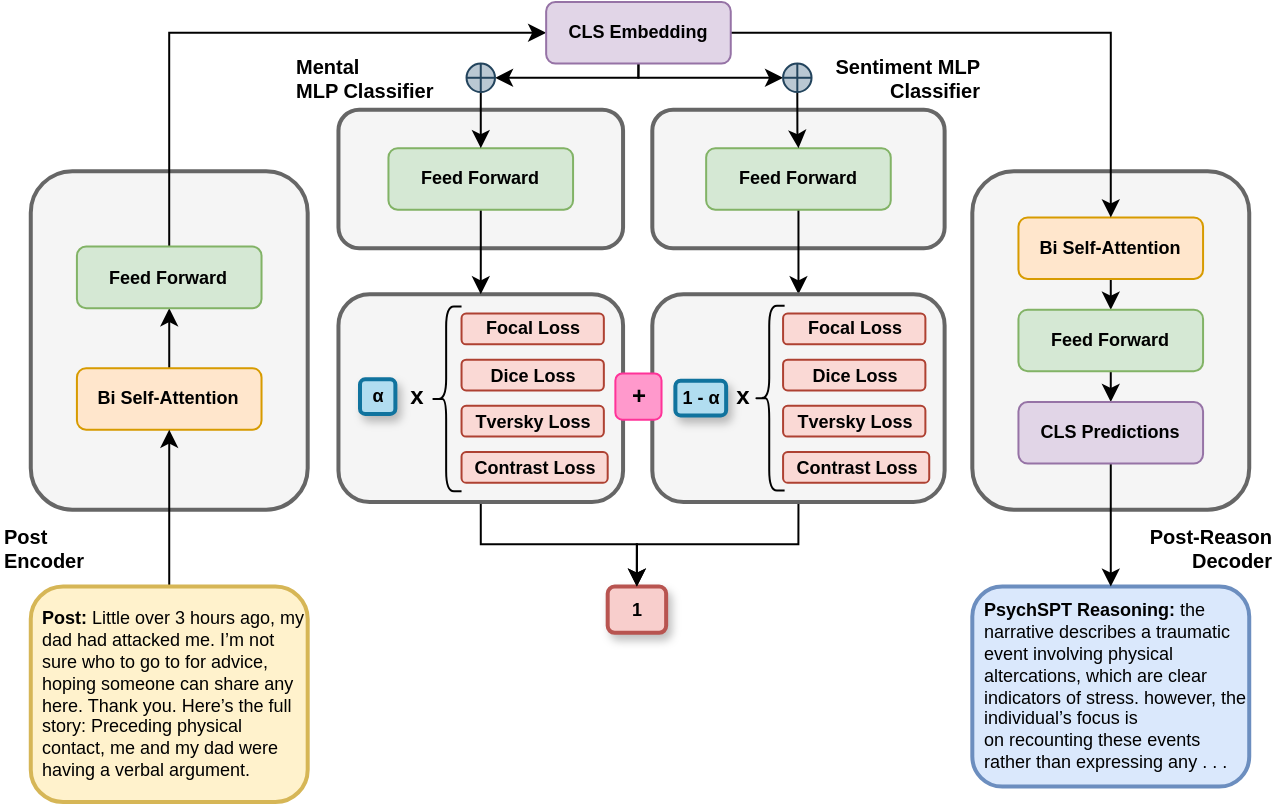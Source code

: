 <mxfile version="24.7.12">
  <diagram name="Page-1" id="V2Y9w8Q7OXL4D91_47jf">
    <mxGraphModel dx="1195" dy="615" grid="1" gridSize="10" guides="1" tooltips="1" connect="1" arrows="1" fold="1" page="1" pageScale="1" pageWidth="850" pageHeight="1100" math="0" shadow="0">
      <root>
        <mxCell id="0" />
        <mxCell id="1" parent="0" />
        <mxCell id="wINoqXI8IFZt5754YuIS-112" value="" style="group;fontSize=11;" vertex="1" connectable="0" parent="1">
          <mxGeometry x="10" y="20" width="638.46" height="400" as="geometry" />
        </mxCell>
        <mxCell id="wINoqXI8IFZt5754YuIS-2" value="&lt;b style=&quot;font-size: 9px;&quot;&gt;PsychSPT Reasoning:&lt;/b&gt;&amp;nbsp;&lt;span style=&quot;background-color: initial; font-size: 9px;&quot;&gt;the narrative describes a traumatic event involving physical altercations,&amp;nbsp;&lt;/span&gt;&lt;span style=&quot;background-color: initial; font-size: 9px;&quot;&gt;which are clear indicators of stress. however, the individual’s focus is on&amp;nbsp;&lt;/span&gt;&lt;span style=&quot;background-color: initial; font-size: 9px;&quot;&gt;recounting these events rather than expressing any . . .&lt;/span&gt;" style="rounded=1;align=left;collapsible=0;glass=0;shadow=0;strokeWidth=2;fillColor=#dae8fc;strokeColor=#6c8ebf;whiteSpace=wrap;html=1;spacingTop=0;spacingLeft=4;fontSize=9;" vertex="1" parent="wINoqXI8IFZt5754YuIS-112">
          <mxGeometry x="486.153" y="292.308" width="138.461" height="100" as="geometry">
            <mxRectangle x="70" y="190" width="1310" height="30" as="alternateBounds" />
          </mxGeometry>
        </mxCell>
        <mxCell id="wINoqXI8IFZt5754YuIS-3" value="&lt;b style=&quot;font-size: 9px;&quot;&gt;1&lt;/b&gt;" style="rounded=1;align=center;collapsible=0;glass=0;shadow=1;strokeWidth=2;fillColor=#f8cecc;strokeColor=#b85450;whiteSpace=wrap;html=1;fontSize=9;" vertex="1" parent="wINoqXI8IFZt5754YuIS-112">
          <mxGeometry x="303.845" y="292.308" width="29.231" height="23.077" as="geometry">
            <mxRectangle x="70" y="190" width="1310" height="30" as="alternateBounds" />
          </mxGeometry>
        </mxCell>
        <mxCell id="wINoqXI8IFZt5754YuIS-4" value="" style="rounded=1;whiteSpace=wrap;html=1;fillColor=#f5f5f5;fontColor=#333333;strokeColor=#666666;strokeWidth=2;" vertex="1" parent="wINoqXI8IFZt5754YuIS-112">
          <mxGeometry x="15.385" y="84.615" width="138.461" height="169.231" as="geometry" />
        </mxCell>
        <mxCell id="wINoqXI8IFZt5754YuIS-6" value="" style="rounded=1;whiteSpace=wrap;html=1;fillColor=#f5f5f5;fontColor=#333333;strokeColor=#666666;strokeWidth=2;" vertex="1" parent="wINoqXI8IFZt5754YuIS-112">
          <mxGeometry x="486.153" y="84.615" width="138.461" height="169.231" as="geometry" />
        </mxCell>
        <mxCell id="wINoqXI8IFZt5754YuIS-7" value="Post&amp;nbsp;&lt;div style=&quot;font-size: 10px;&quot;&gt;Encoder&lt;/div&gt;" style="text;strokeColor=none;align=left;fillColor=none;html=1;verticalAlign=middle;whiteSpace=wrap;rounded=0;fontStyle=1;fontSize=10;" vertex="1" parent="wINoqXI8IFZt5754YuIS-112">
          <mxGeometry y="261.538" width="76.923" height="23.077" as="geometry" />
        </mxCell>
        <mxCell id="wINoqXI8IFZt5754YuIS-8" value="Mental&amp;nbsp;&lt;div style=&quot;font-size: 10px;&quot;&gt;MLP Classifier&lt;/div&gt;" style="text;strokeColor=none;align=left;fillColor=none;html=1;verticalAlign=middle;whiteSpace=wrap;rounded=0;fontStyle=1;fontSize=10;" vertex="1" parent="wINoqXI8IFZt5754YuIS-112">
          <mxGeometry x="146.153" y="26.346" width="84.615" height="23.077" as="geometry" />
        </mxCell>
        <mxCell id="wINoqXI8IFZt5754YuIS-9" value="Post-Reason Decoder" style="text;strokeColor=none;align=right;fillColor=none;html=1;verticalAlign=middle;whiteSpace=wrap;rounded=0;fontStyle=1;fontSize=10;" vertex="1" parent="wINoqXI8IFZt5754YuIS-112">
          <mxGeometry x="538.46" y="261.538" width="100.0" height="23.077" as="geometry" />
        </mxCell>
        <mxCell id="wINoqXI8IFZt5754YuIS-102" style="edgeStyle=orthogonalEdgeStyle;rounded=0;orthogonalLoop=1;jettySize=auto;html=1;exitX=0.5;exitY=0;exitDx=0;exitDy=0;entryX=0.5;entryY=1;entryDx=0;entryDy=0;" edge="1" parent="wINoqXI8IFZt5754YuIS-112" source="wINoqXI8IFZt5754YuIS-10" target="wINoqXI8IFZt5754YuIS-12">
          <mxGeometry relative="1" as="geometry" />
        </mxCell>
        <mxCell id="wINoqXI8IFZt5754YuIS-10" value="&lt;b style=&quot;font-size: 9px;&quot;&gt;Bi Self-Attention&lt;/b&gt;" style="rounded=1;whiteSpace=wrap;html=1;fillColor=#ffe6cc;strokeColor=#d79b00;fontSize=9;" vertex="1" parent="wINoqXI8IFZt5754YuIS-112">
          <mxGeometry x="38.461" y="183.077" width="92.307" height="30.769" as="geometry" />
        </mxCell>
        <mxCell id="wINoqXI8IFZt5754YuIS-104" style="edgeStyle=orthogonalEdgeStyle;rounded=0;orthogonalLoop=1;jettySize=auto;html=1;exitX=0.5;exitY=0;exitDx=0;exitDy=0;entryX=0;entryY=0.5;entryDx=0;entryDy=0;" edge="1" parent="wINoqXI8IFZt5754YuIS-112" source="wINoqXI8IFZt5754YuIS-12" target="wINoqXI8IFZt5754YuIS-80">
          <mxGeometry relative="1" as="geometry" />
        </mxCell>
        <mxCell id="wINoqXI8IFZt5754YuIS-12" value="&lt;b style=&quot;font-size: 9px;&quot;&gt;Feed Forward&lt;/b&gt;" style="rounded=1;whiteSpace=wrap;html=1;fillColor=#d5e8d4;strokeColor=#82b366;fontSize=9;" vertex="1" parent="wINoqXI8IFZt5754YuIS-112">
          <mxGeometry x="38.461" y="122.308" width="92.307" height="30.769" as="geometry" />
        </mxCell>
        <mxCell id="wINoqXI8IFZt5754YuIS-63" style="edgeStyle=orthogonalEdgeStyle;rounded=0;orthogonalLoop=1;jettySize=auto;html=1;exitX=0.5;exitY=1;exitDx=0;exitDy=0;entryX=0.5;entryY=0;entryDx=0;entryDy=0;" edge="1" parent="wINoqXI8IFZt5754YuIS-112" source="wINoqXI8IFZt5754YuIS-13" target="wINoqXI8IFZt5754YuIS-14">
          <mxGeometry relative="1" as="geometry" />
        </mxCell>
        <mxCell id="wINoqXI8IFZt5754YuIS-13" value="&lt;b style=&quot;font-size: 9px;&quot;&gt;Bi Self-Attention&lt;/b&gt;" style="rounded=1;whiteSpace=wrap;html=1;fillColor=#ffe6cc;strokeColor=#d79b00;fontSize=9;" vertex="1" parent="wINoqXI8IFZt5754YuIS-112">
          <mxGeometry x="509.23" y="107.692" width="92.307" height="30.769" as="geometry" />
        </mxCell>
        <mxCell id="wINoqXI8IFZt5754YuIS-94" style="edgeStyle=orthogonalEdgeStyle;rounded=0;orthogonalLoop=1;jettySize=auto;html=1;exitX=0.5;exitY=1;exitDx=0;exitDy=0;entryX=0.5;entryY=0;entryDx=0;entryDy=0;" edge="1" parent="wINoqXI8IFZt5754YuIS-112" source="wINoqXI8IFZt5754YuIS-14" target="wINoqXI8IFZt5754YuIS-15">
          <mxGeometry relative="1" as="geometry" />
        </mxCell>
        <mxCell id="wINoqXI8IFZt5754YuIS-14" value="&lt;b style=&quot;font-size: 9px;&quot;&gt;Feed Forward&lt;/b&gt;" style="rounded=1;whiteSpace=wrap;html=1;fillColor=#d5e8d4;strokeColor=#82b366;fontSize=9;" vertex="1" parent="wINoqXI8IFZt5754YuIS-112">
          <mxGeometry x="509.23" y="153.846" width="92.307" height="30.769" as="geometry" />
        </mxCell>
        <mxCell id="wINoqXI8IFZt5754YuIS-111" style="edgeStyle=orthogonalEdgeStyle;rounded=0;orthogonalLoop=1;jettySize=auto;html=1;exitX=0.5;exitY=1;exitDx=0;exitDy=0;entryX=0.5;entryY=0;entryDx=0;entryDy=0;" edge="1" parent="wINoqXI8IFZt5754YuIS-112" source="wINoqXI8IFZt5754YuIS-15" target="wINoqXI8IFZt5754YuIS-2">
          <mxGeometry relative="1" as="geometry" />
        </mxCell>
        <mxCell id="wINoqXI8IFZt5754YuIS-15" value="&lt;b style=&quot;font-size: 9px;&quot;&gt;CLS Predictions&lt;/b&gt;" style="rounded=1;whiteSpace=wrap;html=1;fillColor=#e1d5e7;strokeColor=#9673a6;fontSize=9;" vertex="1" parent="wINoqXI8IFZt5754YuIS-112">
          <mxGeometry x="509.23" y="200" width="92.307" height="30.769" as="geometry" />
        </mxCell>
        <mxCell id="wINoqXI8IFZt5754YuIS-19" value="" style="rounded=1;whiteSpace=wrap;html=1;fillColor=#f5f5f5;fontColor=#333333;strokeColor=#666666;strokeWidth=2;" vertex="1" parent="wINoqXI8IFZt5754YuIS-112">
          <mxGeometry x="326.153" y="53.846" width="146.153" height="69.231" as="geometry" />
        </mxCell>
        <mxCell id="wINoqXI8IFZt5754YuIS-93" style="edgeStyle=orthogonalEdgeStyle;rounded=0;orthogonalLoop=1;jettySize=auto;html=1;exitX=0.5;exitY=1;exitDx=0;exitDy=0;entryX=0.5;entryY=0;entryDx=0;entryDy=0;" edge="1" parent="wINoqXI8IFZt5754YuIS-112" source="wINoqXI8IFZt5754YuIS-20" target="wINoqXI8IFZt5754YuIS-37">
          <mxGeometry relative="1" as="geometry" />
        </mxCell>
        <mxCell id="wINoqXI8IFZt5754YuIS-20" value="&lt;b style=&quot;font-size: 9px;&quot;&gt;Feed Forward&lt;/b&gt;" style="rounded=1;whiteSpace=wrap;html=1;fillColor=#d5e8d4;strokeColor=#82b366;fontSize=9;" vertex="1" parent="wINoqXI8IFZt5754YuIS-112">
          <mxGeometry x="353.076" y="73.077" width="92.307" height="30.769" as="geometry" />
        </mxCell>
        <mxCell id="wINoqXI8IFZt5754YuIS-21" value="Sentiment MLP Classifier" style="text;strokeColor=none;align=right;fillColor=none;html=1;verticalAlign=middle;whiteSpace=wrap;rounded=0;fontStyle=1;fontSize=10;" vertex="1" parent="wINoqXI8IFZt5754YuIS-112">
          <mxGeometry x="415.384" y="26.346" width="76.923" height="23.077" as="geometry" />
        </mxCell>
        <mxCell id="wINoqXI8IFZt5754YuIS-109" style="edgeStyle=orthogonalEdgeStyle;rounded=0;orthogonalLoop=1;jettySize=auto;html=1;exitX=0.5;exitY=1;exitDx=0;exitDy=0;entryX=0.5;entryY=0;entryDx=0;entryDy=0;" edge="1" parent="wINoqXI8IFZt5754YuIS-112" source="wINoqXI8IFZt5754YuIS-32" target="wINoqXI8IFZt5754YuIS-3">
          <mxGeometry relative="1" as="geometry" />
        </mxCell>
        <mxCell id="wINoqXI8IFZt5754YuIS-32" value="" style="rounded=1;whiteSpace=wrap;html=1;fillColor=#f5f5f5;fontColor=#333333;strokeColor=#666666;strokeWidth=2;" vertex="1" parent="wINoqXI8IFZt5754YuIS-112">
          <mxGeometry x="169.23" y="146.154" width="142.307" height="103.846" as="geometry" />
        </mxCell>
        <mxCell id="wINoqXI8IFZt5754YuIS-33" value="&lt;b style=&quot;font-size: 9px;&quot;&gt;Focal Loss&lt;/b&gt;" style="rounded=1;whiteSpace=wrap;html=1;fillColor=#fad9d5;strokeColor=#ae4132;fontSize=9;" vertex="1" parent="wINoqXI8IFZt5754YuIS-112">
          <mxGeometry x="230.769" y="155.769" width="71.154" height="15.385" as="geometry" />
        </mxCell>
        <mxCell id="wINoqXI8IFZt5754YuIS-34" value="&lt;b style=&quot;font-size: 9px;&quot;&gt;Dice Loss&lt;/b&gt;" style="rounded=1;whiteSpace=wrap;html=1;fillColor=#fad9d5;strokeColor=#ae4132;fontSize=9;" vertex="1" parent="wINoqXI8IFZt5754YuIS-112">
          <mxGeometry x="230.769" y="178.846" width="71.154" height="15.385" as="geometry" />
        </mxCell>
        <mxCell id="wINoqXI8IFZt5754YuIS-35" value="&lt;b style=&quot;font-size: 9px;&quot;&gt;Tversky Loss&lt;/b&gt;" style="rounded=1;whiteSpace=wrap;html=1;fillColor=#fad9d5;strokeColor=#ae4132;fontSize=9;" vertex="1" parent="wINoqXI8IFZt5754YuIS-112">
          <mxGeometry x="230.769" y="201.923" width="71.154" height="15.385" as="geometry" />
        </mxCell>
        <mxCell id="wINoqXI8IFZt5754YuIS-36" value="&lt;b style=&quot;font-size: 9px;&quot;&gt;Contrast Loss&lt;/b&gt;" style="rounded=1;whiteSpace=wrap;html=1;fillColor=#fad9d5;strokeColor=#ae4132;fontSize=9;" vertex="1" parent="wINoqXI8IFZt5754YuIS-112">
          <mxGeometry x="230.769" y="225" width="73.077" height="15.385" as="geometry" />
        </mxCell>
        <mxCell id="wINoqXI8IFZt5754YuIS-110" style="edgeStyle=orthogonalEdgeStyle;rounded=0;orthogonalLoop=1;jettySize=auto;html=1;exitX=0.5;exitY=1;exitDx=0;exitDy=0;" edge="1" parent="wINoqXI8IFZt5754YuIS-112" source="wINoqXI8IFZt5754YuIS-37" target="wINoqXI8IFZt5754YuIS-3">
          <mxGeometry relative="1" as="geometry" />
        </mxCell>
        <mxCell id="wINoqXI8IFZt5754YuIS-37" value="" style="rounded=1;whiteSpace=wrap;html=1;fillColor=#f5f5f5;fontColor=#333333;strokeColor=#666666;strokeWidth=2;" vertex="1" parent="wINoqXI8IFZt5754YuIS-112">
          <mxGeometry x="326.153" y="146.154" width="146.153" height="103.846" as="geometry" />
        </mxCell>
        <mxCell id="wINoqXI8IFZt5754YuIS-38" value="&lt;b style=&quot;font-size: 9px;&quot;&gt;Focal Loss&lt;/b&gt;" style="rounded=1;whiteSpace=wrap;html=1;fillColor=#fad9d5;strokeColor=#ae4132;fontSize=9;" vertex="1" parent="wINoqXI8IFZt5754YuIS-112">
          <mxGeometry x="391.538" y="155.769" width="71.154" height="15.385" as="geometry" />
        </mxCell>
        <mxCell id="wINoqXI8IFZt5754YuIS-39" value="&lt;b style=&quot;font-size: 9px;&quot;&gt;Dice Loss&lt;/b&gt;" style="rounded=1;whiteSpace=wrap;html=1;fillColor=#fad9d5;strokeColor=#ae4132;fontSize=9;" vertex="1" parent="wINoqXI8IFZt5754YuIS-112">
          <mxGeometry x="391.538" y="178.846" width="71.154" height="15.385" as="geometry" />
        </mxCell>
        <mxCell id="wINoqXI8IFZt5754YuIS-40" value="&lt;b style=&quot;font-size: 9px;&quot;&gt;Tversky Loss&lt;/b&gt;" style="rounded=1;whiteSpace=wrap;html=1;fillColor=#fad9d5;strokeColor=#ae4132;fontSize=9;" vertex="1" parent="wINoqXI8IFZt5754YuIS-112">
          <mxGeometry x="391.538" y="201.923" width="71.154" height="15.385" as="geometry" />
        </mxCell>
        <mxCell id="wINoqXI8IFZt5754YuIS-41" value="&lt;b style=&quot;font-size: 9px;&quot;&gt;Contrast Loss&lt;/b&gt;" style="rounded=1;whiteSpace=wrap;html=1;fillColor=#fad9d5;strokeColor=#ae4132;fontSize=9;" vertex="1" parent="wINoqXI8IFZt5754YuIS-112">
          <mxGeometry x="391.538" y="225" width="73.077" height="15.385" as="geometry" />
        </mxCell>
        <mxCell id="wINoqXI8IFZt5754YuIS-42" value="&lt;b style=&quot;font-size: 9px;&quot;&gt;α&lt;/b&gt;" style="rounded=1;align=center;collapsible=0;glass=0;shadow=1;strokeWidth=2;fillColor=#b1ddf0;strokeColor=#10739e;whiteSpace=wrap;html=1;fontSize=9;" vertex="1" parent="wINoqXI8IFZt5754YuIS-112">
          <mxGeometry x="180.0" y="188.654" width="17.692" height="17.308" as="geometry">
            <mxRectangle x="70" y="190" width="1310" height="30" as="alternateBounds" />
          </mxGeometry>
        </mxCell>
        <mxCell id="wINoqXI8IFZt5754YuIS-43" value="&lt;b style=&quot;font-size: 9px;&quot;&gt;1 - α&lt;/b&gt;" style="rounded=1;align=center;collapsible=0;glass=0;shadow=1;strokeWidth=2;fillColor=#b1ddf0;strokeColor=#10739e;whiteSpace=wrap;html=1;fontSize=9;" vertex="1" parent="wINoqXI8IFZt5754YuIS-112">
          <mxGeometry x="337.691" y="189.423" width="25.385" height="17.308" as="geometry">
            <mxRectangle x="70" y="190" width="1310" height="30" as="alternateBounds" />
          </mxGeometry>
        </mxCell>
        <mxCell id="wINoqXI8IFZt5754YuIS-45" value="x" style="text;strokeColor=none;align=center;fillColor=none;html=1;verticalAlign=middle;whiteSpace=wrap;rounded=0;fontStyle=1;fontSize=12;" vertex="1" parent="wINoqXI8IFZt5754YuIS-112">
          <mxGeometry x="359.999" y="185.769" width="23.077" height="23.077" as="geometry" />
        </mxCell>
        <mxCell id="wINoqXI8IFZt5754YuIS-46" value="x" style="text;strokeColor=none;align=center;fillColor=none;html=1;verticalAlign=middle;whiteSpace=wrap;rounded=0;fontStyle=1;fontSize=12;" vertex="1" parent="wINoqXI8IFZt5754YuIS-112">
          <mxGeometry x="196.923" y="185.769" width="23.077" height="23.077" as="geometry" />
        </mxCell>
        <mxCell id="wINoqXI8IFZt5754YuIS-49" value="" style="rounded=1;whiteSpace=wrap;html=1;fillColor=#f5f5f5;fontColor=#333333;strokeColor=#666666;strokeWidth=2;" vertex="1" parent="wINoqXI8IFZt5754YuIS-112">
          <mxGeometry x="169.23" y="53.846" width="142.307" height="69.231" as="geometry" />
        </mxCell>
        <mxCell id="wINoqXI8IFZt5754YuIS-74" style="edgeStyle=orthogonalEdgeStyle;rounded=0;orthogonalLoop=1;jettySize=auto;html=1;exitX=0.5;exitY=1;exitDx=0;exitDy=0;entryX=0.5;entryY=0;entryDx=0;entryDy=0;" edge="1" parent="wINoqXI8IFZt5754YuIS-112" source="wINoqXI8IFZt5754YuIS-50" target="wINoqXI8IFZt5754YuIS-32">
          <mxGeometry relative="1" as="geometry" />
        </mxCell>
        <mxCell id="wINoqXI8IFZt5754YuIS-50" value="&lt;b style=&quot;font-size: 9px;&quot;&gt;Feed Forward&lt;/b&gt;" style="rounded=1;whiteSpace=wrap;html=1;fillColor=#d5e8d4;strokeColor=#82b366;fontSize=9;" vertex="1" parent="wINoqXI8IFZt5754YuIS-112">
          <mxGeometry x="194.23" y="73.077" width="92.307" height="30.769" as="geometry" />
        </mxCell>
        <mxCell id="wINoqXI8IFZt5754YuIS-72" value="+" style="text;strokeColor=#FF3399;align=center;fillColor=#FF99CC;html=1;verticalAlign=middle;whiteSpace=wrap;rounded=1;fontStyle=1;fontSize=12;" vertex="1" parent="wINoqXI8IFZt5754YuIS-112">
          <mxGeometry x="307.692" y="185.769" width="23.077" height="23.077" as="geometry" />
        </mxCell>
        <mxCell id="wINoqXI8IFZt5754YuIS-77" value="" style="shape=curlyBracket;whiteSpace=wrap;html=1;rounded=1;labelPosition=left;verticalLabelPosition=middle;align=right;verticalAlign=middle;" vertex="1" parent="wINoqXI8IFZt5754YuIS-112">
          <mxGeometry x="215.384" y="152.308" width="15.385" height="92.308" as="geometry" />
        </mxCell>
        <mxCell id="wINoqXI8IFZt5754YuIS-78" value="" style="shape=curlyBracket;whiteSpace=wrap;html=1;rounded=1;labelPosition=left;verticalLabelPosition=middle;align=right;verticalAlign=middle;" vertex="1" parent="wINoqXI8IFZt5754YuIS-112">
          <mxGeometry x="376.922" y="151.923" width="15.385" height="92.308" as="geometry" />
        </mxCell>
        <mxCell id="wINoqXI8IFZt5754YuIS-82" style="edgeStyle=orthogonalEdgeStyle;rounded=0;orthogonalLoop=1;jettySize=auto;html=1;exitX=1;exitY=0.5;exitDx=0;exitDy=0;entryX=0.5;entryY=0;entryDx=0;entryDy=0;" edge="1" parent="wINoqXI8IFZt5754YuIS-112" source="wINoqXI8IFZt5754YuIS-80" target="wINoqXI8IFZt5754YuIS-13">
          <mxGeometry relative="1" as="geometry" />
        </mxCell>
        <mxCell id="wINoqXI8IFZt5754YuIS-88" style="edgeStyle=orthogonalEdgeStyle;rounded=0;orthogonalLoop=1;jettySize=auto;html=1;exitX=0.5;exitY=1;exitDx=0;exitDy=0;entryX=1;entryY=0.5;entryDx=0;entryDy=0;" edge="1" parent="wINoqXI8IFZt5754YuIS-112" source="wINoqXI8IFZt5754YuIS-80" target="wINoqXI8IFZt5754YuIS-85">
          <mxGeometry relative="1" as="geometry">
            <Array as="points">
              <mxPoint x="319.23" y="37.692" />
            </Array>
          </mxGeometry>
        </mxCell>
        <mxCell id="wINoqXI8IFZt5754YuIS-91" style="edgeStyle=orthogonalEdgeStyle;rounded=0;orthogonalLoop=1;jettySize=auto;html=1;exitX=0.5;exitY=1;exitDx=0;exitDy=0;entryX=0;entryY=0.5;entryDx=0;entryDy=0;" edge="1" parent="wINoqXI8IFZt5754YuIS-112" source="wINoqXI8IFZt5754YuIS-80" target="wINoqXI8IFZt5754YuIS-90">
          <mxGeometry relative="1" as="geometry">
            <Array as="points">
              <mxPoint x="319.23" y="37.692" />
            </Array>
          </mxGeometry>
        </mxCell>
        <mxCell id="wINoqXI8IFZt5754YuIS-80" value="&lt;b style=&quot;font-size: 9px;&quot;&gt;CLS Embedding&lt;/b&gt;" style="rounded=1;whiteSpace=wrap;html=1;fillColor=#e1d5e7;strokeColor=#9673a6;fontSize=9;" vertex="1" parent="wINoqXI8IFZt5754YuIS-112">
          <mxGeometry x="273.076" width="92.307" height="30.769" as="geometry" />
        </mxCell>
        <mxCell id="wINoqXI8IFZt5754YuIS-89" style="edgeStyle=orthogonalEdgeStyle;rounded=0;orthogonalLoop=1;jettySize=auto;html=1;exitX=0.5;exitY=1;exitDx=0;exitDy=0;entryX=0.5;entryY=0;entryDx=0;entryDy=0;" edge="1" parent="wINoqXI8IFZt5754YuIS-112" source="wINoqXI8IFZt5754YuIS-85" target="wINoqXI8IFZt5754YuIS-50">
          <mxGeometry relative="1" as="geometry" />
        </mxCell>
        <mxCell id="wINoqXI8IFZt5754YuIS-85" value="" style="shape=orEllipse;whiteSpace=wrap;html=1;backgroundOutline=1;fillColor=#bac8d3;strokeColor=#23445d;strokeWidth=1;perimeter=ellipsePerimeter;" vertex="1" parent="wINoqXI8IFZt5754YuIS-112">
          <mxGeometry x="233.269" y="30.769" width="14.231" height="14.231" as="geometry" />
        </mxCell>
        <mxCell id="wINoqXI8IFZt5754YuIS-92" style="edgeStyle=orthogonalEdgeStyle;rounded=0;orthogonalLoop=1;jettySize=auto;html=1;exitX=0.5;exitY=1;exitDx=0;exitDy=0;" edge="1" parent="wINoqXI8IFZt5754YuIS-112" source="wINoqXI8IFZt5754YuIS-90" target="wINoqXI8IFZt5754YuIS-20">
          <mxGeometry relative="1" as="geometry" />
        </mxCell>
        <mxCell id="wINoqXI8IFZt5754YuIS-90" value="" style="shape=orEllipse;whiteSpace=wrap;html=1;backgroundOutline=1;fillColor=#bac8d3;strokeColor=#23445d;strokeWidth=1;perimeter=ellipsePerimeter;" vertex="1" parent="wINoqXI8IFZt5754YuIS-112">
          <mxGeometry x="391.538" y="30.769" width="14.231" height="14.231" as="geometry" />
        </mxCell>
        <mxCell id="wINoqXI8IFZt5754YuIS-101" style="edgeStyle=orthogonalEdgeStyle;rounded=0;orthogonalLoop=1;jettySize=auto;html=1;exitX=0.5;exitY=0;exitDx=0;exitDy=0;entryX=0.5;entryY=1;entryDx=0;entryDy=0;" edge="1" parent="wINoqXI8IFZt5754YuIS-112" source="wINoqXI8IFZt5754YuIS-100" target="wINoqXI8IFZt5754YuIS-10">
          <mxGeometry relative="1" as="geometry" />
        </mxCell>
        <mxCell id="wINoqXI8IFZt5754YuIS-100" value="&lt;b style=&quot;font-size: 9px;&quot;&gt;Post:&lt;/b&gt;&amp;nbsp;Little over 3 hours ago, my dad had attacked me. I’m not sure who to go to&amp;nbsp;for advice, hoping someone can share any here. Thank you. Here’s the full story:&amp;nbsp;Preceding physical contact, me and my dad were having a verbal argument.&amp;nbsp;" style="rounded=1;align=left;collapsible=0;glass=0;shadow=0;strokeWidth=2;fillColor=#fff2cc;strokeColor=#d6b656;whiteSpace=wrap;html=1;spacingLeft=4;textShadow=0;fontSize=9;" vertex="1" parent="wINoqXI8IFZt5754YuIS-112">
          <mxGeometry x="15.385" y="292.308" width="138.461" height="107.692" as="geometry">
            <mxRectangle x="70" y="190" width="1310" height="30" as="alternateBounds" />
          </mxGeometry>
        </mxCell>
      </root>
    </mxGraphModel>
  </diagram>
</mxfile>
